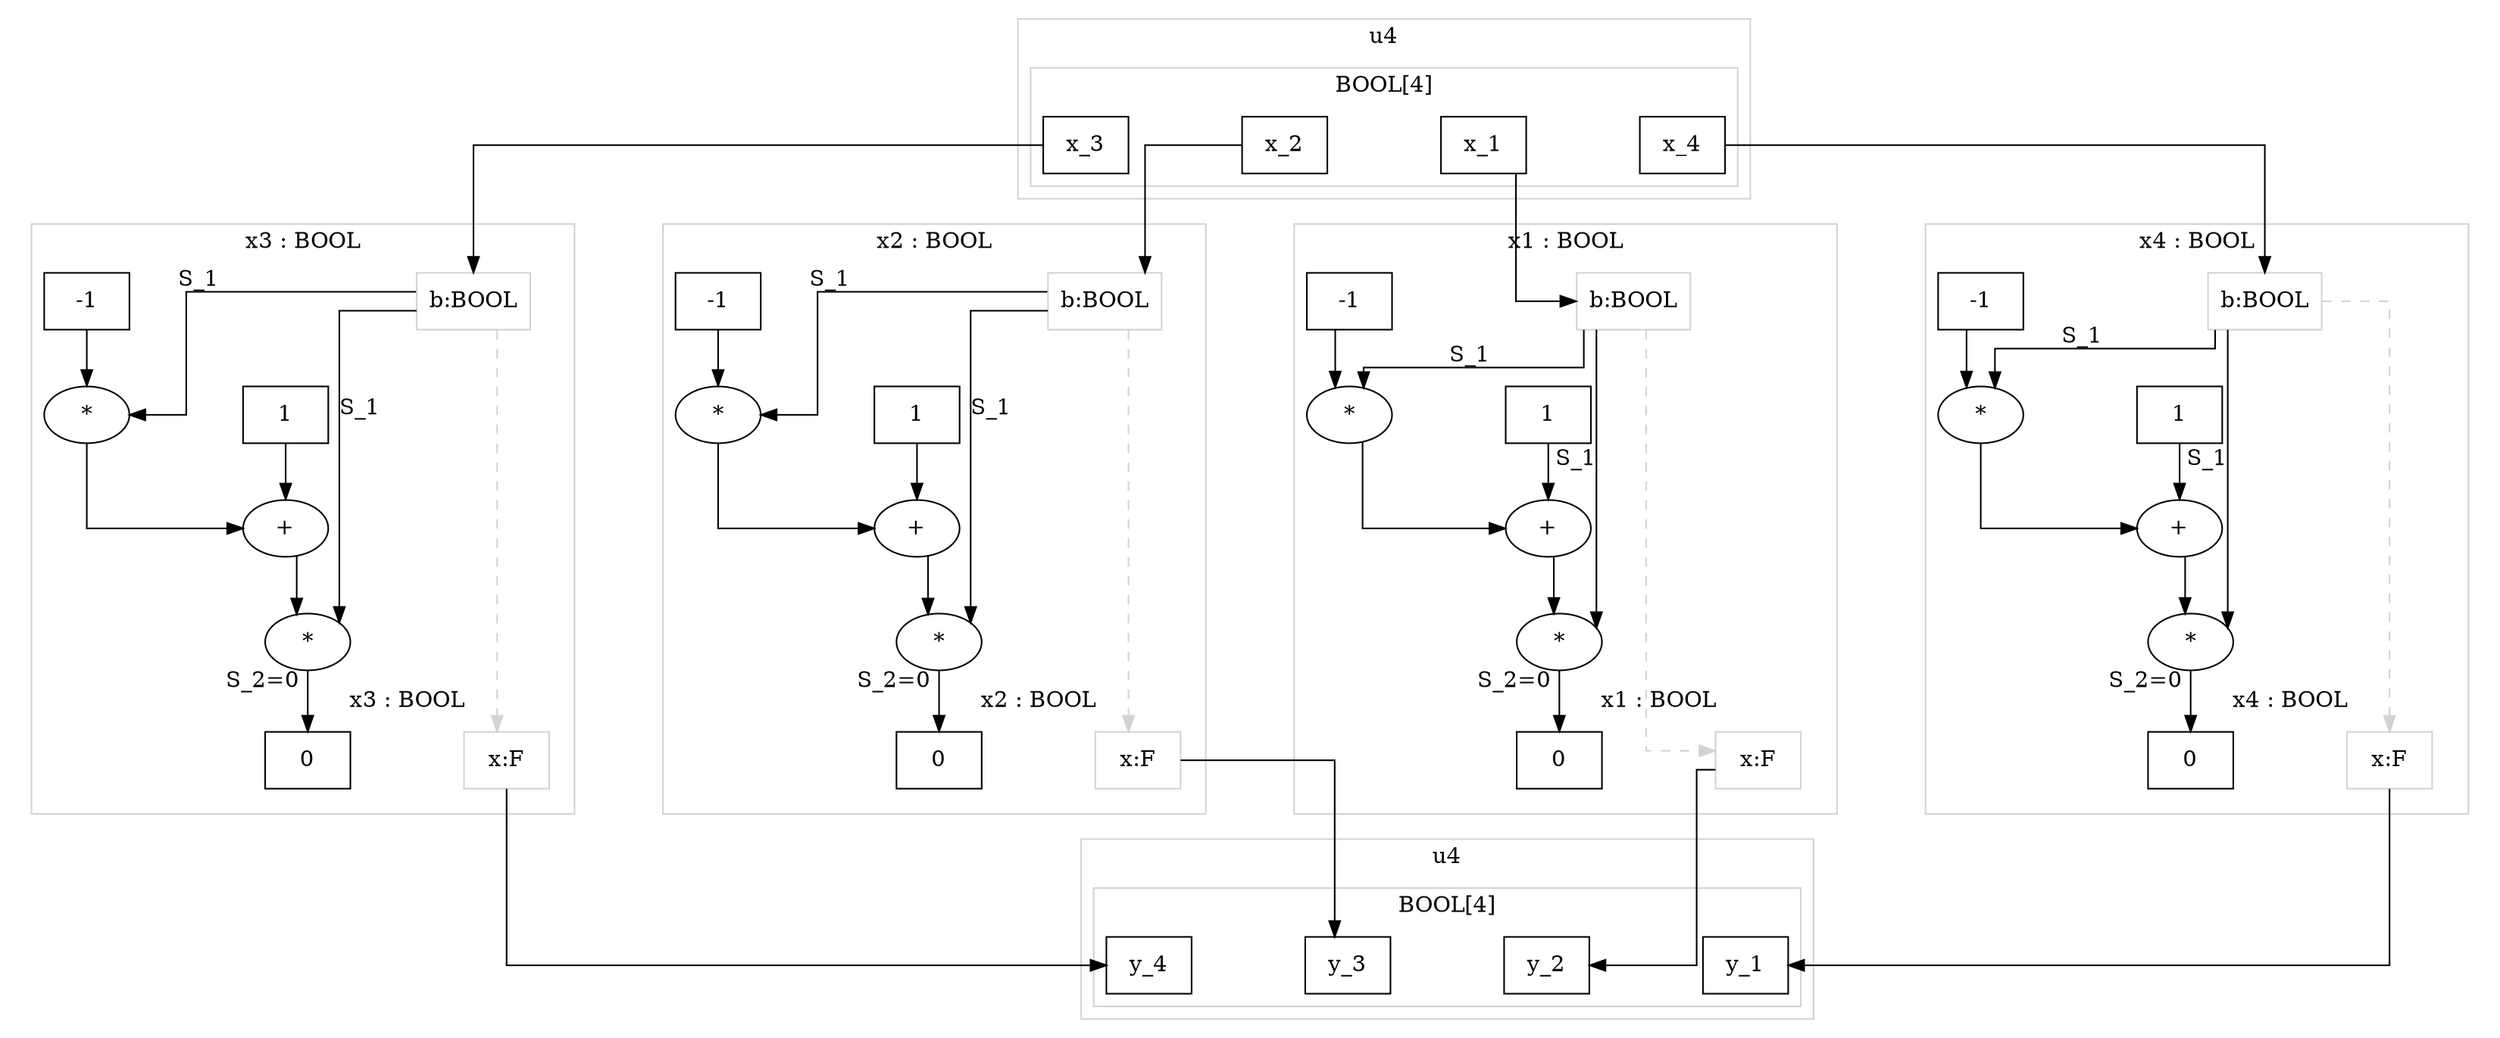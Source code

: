 digraph SIMPLEu4 {
	graph [center=true,
		forcelabels=true,
		nodesep=1.0,
		splines=ortho
	];
	subgraph clusteru42 {
		graph [color=lightgray,
			label=u4
		];
		subgraph clusterBOOL2 {
			graph [color=lightgray,
				label="BOOL[4]"
			];
			nb21	[label=y_1,
				shape=box];
			nb22	[label=y_2,
				shape=box];
			nb23	[label=y_3,
				shape=box];
			nb24	[label=y_4,
				shape=box];
		}
	}
	subgraph clusterCONS {
		graph [color=white];
		subgraph clusterBCONSB3 {
			graph [color=lightgray,
				label="x3 : BOOL"
			];
			subgraph clusterBCONS1out {
				graph [color=white];
				nCONSB38	[color=lightgrey,
					label="x:F",
					shape=box];
				nCONSB37	[label=0,
					shape=box];
			}
			nCONSB31	[color=lightgray,
				label="b:BOOL",
				shape=box];
			nCONSB34	[label="*"];
			nCONSB31 -> nCONSB34	[xlabel=S_1];
			nCONSB36	[label="*"];
			nCONSB31 -> nCONSB36	[xlabel=S_1];
			nCONSB31 -> nCONSB38	[color=lightgrey,
				style=dashed];
			nCONSB35	[label="+"];
			nCONSB34 -> nCONSB35;
			nCONSB36 -> nCONSB37	[xlabel="S_2=0 "];
			nCONSB32	[label=1,
				shape=box];
			nCONSB32 -> nCONSB35;
			nCONSB35 -> nCONSB36;
			nCONSB33	[label=-1,
				shape=box];
			nCONSB33 -> nCONSB34;
		}
		subgraph clusterBCONS1 {
			graph [color=lightgray,
				label="x1 : BOOL"
			];
			subgraph clusterBCONS1out {
				graph [color=white];
				nCONSB18	[color=lightgrey,
					label="x:F",
					shape=box];
				nCONSB17	[label=0,
					shape=box];
			}
			nCONSB11	[color=lightgray,
				label="b:BOOL",
				shape=box];
			nCONSB14	[label="*"];
			nCONSB11 -> nCONSB14	[xlabel=S_1];
			nCONSB16	[label="*"];
			nCONSB11 -> nCONSB16	[xlabel=S_1];
			nCONSB11 -> nCONSB18	[color=lightgrey,
				style=dashed];
			nCONSB15	[label="+"];
			nCONSB14 -> nCONSB15;
			nCONSB16 -> nCONSB17	[xlabel="S_2=0 "];
			nCONSB12	[label=1,
				shape=box];
			nCONSB12 -> nCONSB15;
			nCONSB15 -> nCONSB16;
			nCONSB13	[label=-1,
				shape=box];
			nCONSB13 -> nCONSB14;
		}
		subgraph clusterBCONSB4 {
			graph [color=lightgray,
				label="x4 : BOOL"
			];
			subgraph clusterBCONS1out {
				graph [color=white];
				nCONSB48	[color=lightgrey,
					label="x:F",
					shape=box];
				nCONSB47	[label=0,
					shape=box];
			}
			nCONSB41	[color=lightgray,
				label="b:BOOL",
				shape=box];
			nCONSB44	[label="*"];
			nCONSB41 -> nCONSB44	[xlabel=S_1];
			nCONSB46	[label="*"];
			nCONSB41 -> nCONSB46	[xlabel=S_1];
			nCONSB41 -> nCONSB48	[color=lightgrey,
				style=dashed];
			nCONSB45	[label="+"];
			nCONSB44 -> nCONSB45;
			nCONSB46 -> nCONSB47	[xlabel="S_2=0 "];
			nCONSB42	[label=1,
				shape=box];
			nCONSB42 -> nCONSB45;
			nCONSB45 -> nCONSB46;
			nCONSB43	[label=-1,
				shape=box];
			nCONSB43 -> nCONSB44;
		}
		subgraph clusterBCONSB2 {
			graph [color=lightgray,
				label="x2 : BOOL"
			];
			subgraph clusterBCONS1out {
				graph [color=white];
				nCONSB28	[color=lightgrey,
					label="x:F",
					shape=box];
				nCONSB27	[label=0,
					shape=box];
			}
			nCONSB21	[color=lightgray,
				label="b:BOOL",
				shape=box];
			nCONSB24	[label="*"];
			nCONSB21 -> nCONSB24	[xlabel=S_1];
			nCONSB26	[label="*"];
			nCONSB21 -> nCONSB26	[xlabel=S_1];
			nCONSB21 -> nCONSB28	[color=lightgrey,
				style=dashed];
			nCONSB25	[label="+"];
			nCONSB24 -> nCONSB25;
			nCONSB26 -> nCONSB27	[xlabel="S_2=0 "];
			nCONSB22	[label=1,
				shape=box];
			nCONSB22 -> nCONSB25;
			nCONSB25 -> nCONSB26;
			nCONSB23	[label=-1,
				shape=box];
			nCONSB23 -> nCONSB24;
		}
	}
	subgraph clusteru41 {
		graph [color=lightgray,
			label=u4
		];
		subgraph clusterBOOL1 {
			graph [color=lightgray,
				label="BOOL[4]"
			];
			nb11	[label=x_1,
				shape=box];
			nb12	[label=x_2,
				shape=box];
			nb13	[label=x_3,
				shape=box];
			nb14	[label=x_4,
				shape=box];
		}
	}
	nb11 -> nCONSB11;
	nb12 -> nCONSB21;
	nb13 -> nCONSB31;
	nb14 -> nCONSB41;
	nCONSB18 -> nb22;
	nCONSB28 -> nb23;
	nCONSB38 -> nb24;
	nCONSB48 -> nb21;
}
